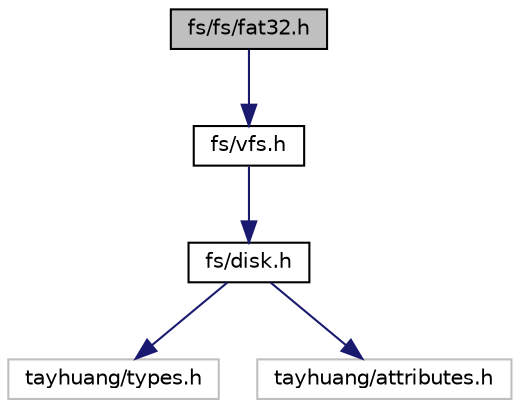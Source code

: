 digraph "fs/fs/fat32.h"
{
 // LATEX_PDF_SIZE
  edge [fontname="Helvetica",fontsize="10",labelfontname="Helvetica",labelfontsize="10"];
  node [fontname="Helvetica",fontsize="10",shape=record];
  Node1 [label="fs/fs/fat32.h",height=0.2,width=0.4,color="black", fillcolor="grey75", style="filled", fontcolor="black",tooltip="FAT32"];
  Node1 -> Node2 [color="midnightblue",fontsize="10",style="solid",fontname="Helvetica"];
  Node2 [label="fs/vfs.h",height=0.2,width=0.4,color="black", fillcolor="white", style="filled",URL="$vfs_8h.html",tooltip="VFS"];
  Node2 -> Node3 [color="midnightblue",fontsize="10",style="solid",fontname="Helvetica"];
  Node3 [label="fs/disk.h",height=0.2,width=0.4,color="black", fillcolor="white", style="filled",URL="$disk_8h.html",tooltip="磁盘驱动"];
  Node3 -> Node4 [color="midnightblue",fontsize="10",style="solid",fontname="Helvetica"];
  Node4 [label="tayhuang/types.h",height=0.2,width=0.4,color="grey75", fillcolor="white", style="filled",tooltip=" "];
  Node3 -> Node5 [color="midnightblue",fontsize="10",style="solid",fontname="Helvetica"];
  Node5 [label="tayhuang/attributes.h",height=0.2,width=0.4,color="grey75", fillcolor="white", style="filled",tooltip=" "];
}
